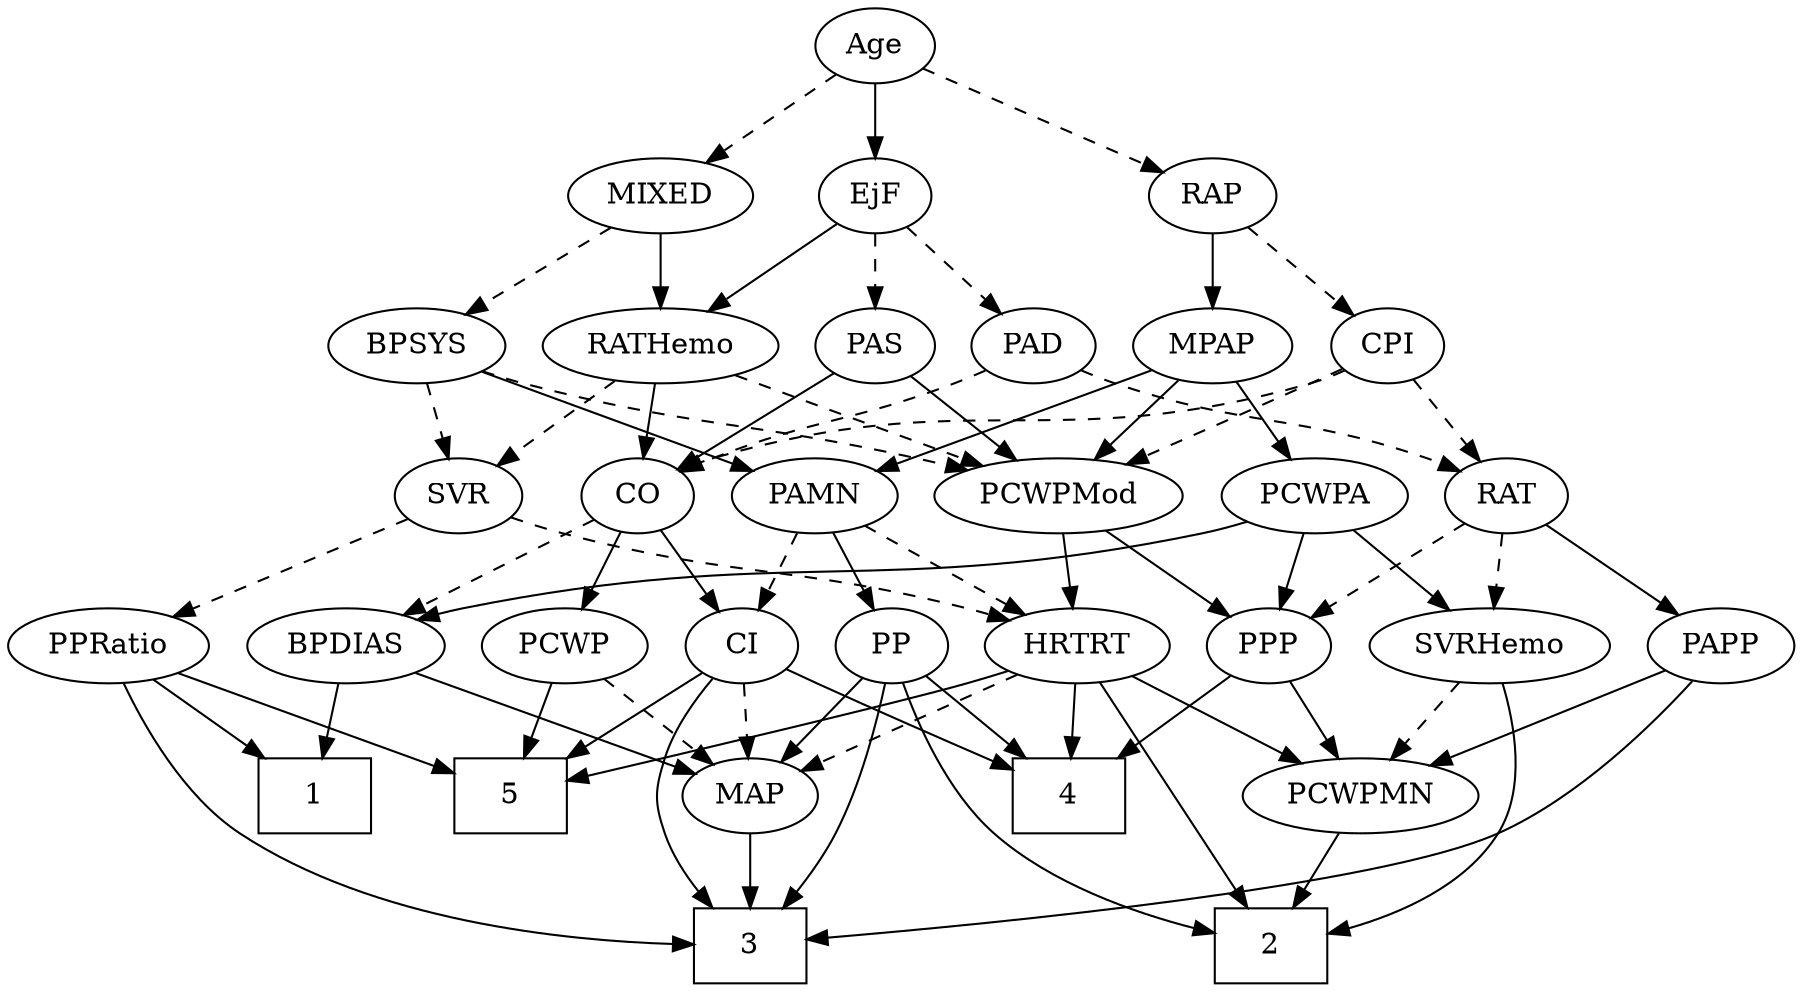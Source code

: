strict digraph {
	graph [bb="0,0,783.69,468"];
	node [label="\N"];
	1	[height=0.5,
		pos="115.65,90",
		shape=box,
		width=0.75];
	2	[height=0.5,
		pos="577.65,18",
		shape=box,
		width=0.75];
	3	[height=0.5,
		pos="333.65,18",
		shape=box,
		width=0.75];
	4	[height=0.5,
		pos="426.65,90",
		shape=box,
		width=0.75];
	5	[height=0.5,
		pos="194.65,90",
		shape=box,
		width=0.75];
	Age	[height=0.5,
		pos="354.65,450",
		width=0.75];
	EjF	[height=0.5,
		pos="354.65,378",
		width=0.75];
	Age -> EjF	[pos="e,354.65,396.1 354.65,431.7 354.65,423.98 354.65,414.71 354.65,406.11",
		style=solid];
	RAP	[height=0.5,
		pos="510.65,378",
		width=0.77632];
	Age -> RAP	[pos="e,488.38,388.99 376.34,439.27 403,427.3 448.47,406.9 479.03,393.19",
		style=dashed];
	MIXED	[height=0.5,
		pos="260.65,378",
		width=1.1193];
	Age -> MIXED	[pos="e,280.53,393.8 336.97,435.83 323.41,425.74 304.45,411.62 288.81,399.98",
		style=dashed];
	PAD	[height=0.5,
		pos="428.65,306",
		width=0.79437];
	EjF -> PAD	[pos="e,413.44,321.38 369.62,362.83 380.08,352.94 394.24,339.55 406.07,328.36",
		style=dashed];
	PAS	[height=0.5,
		pos="354.65,306",
		width=0.75];
	EjF -> PAS	[pos="e,354.65,324.1 354.65,359.7 354.65,351.98 354.65,342.71 354.65,334.11",
		style=dashed];
	RATHemo	[height=0.5,
		pos="260.65,306",
		width=1.3721];
	EjF -> RATHemo	[pos="e,281.53,322.55 336.97,363.83 323.68,353.94 305.2,340.18 289.75,328.67",
		style=solid];
	MPAP	[height=0.5,
		pos="510.65,306",
		width=0.97491];
	RAP -> MPAP	[pos="e,510.65,324.1 510.65,359.7 510.65,351.98 510.65,342.71 510.65,334.11",
		style=solid];
	CPI	[height=0.5,
		pos="590.65,306",
		width=0.75];
	RAP -> CPI	[pos="e,574.75,320.91 526.84,362.83 538.41,352.71 554.15,338.93 567.11,327.59",
		style=dashed];
	BPSYS	[height=0.5,
		pos="155.65,306",
		width=1.0471];
	MIXED -> BPSYS	[pos="e,176.76,321.08 239.14,362.67 223.61,352.31 202.44,338.2 185.3,326.77",
		style=dashed];
	MIXED -> RATHemo	[pos="e,260.65,324.1 260.65,359.7 260.65,351.98 260.65,342.71 260.65,334.11",
		style=solid];
	PAMN	[height=0.5,
		pos="333.65,234",
		width=1.011];
	MPAP -> PAMN	[pos="e,361.07,245.85 483.76,294.37 453.57,282.43 404.39,262.98 370.6,249.61",
		style=solid];
	PCWPMod	[height=0.5,
		pos="439.65,234",
		width=1.4443];
	MPAP -> PCWPMod	[pos="e,456.01,251.13 495.24,289.81 485.92,280.62 473.84,268.72 463.33,258.35",
		style=solid];
	PCWPA	[height=0.5,
		pos="551.65,234",
		width=1.1555];
	MPAP -> PCWPA	[pos="e,541.71,251.96 520.36,288.41 525.19,280.16 531.14,270.01 536.55,260.78",
		style=solid];
	BPSYS -> PAMN	[pos="e,306.16,245.81 183.85,293.91 214.37,281.91 263.14,262.73 296.7,249.53",
		style=solid];
	SVR	[height=0.5,
		pos="171.65,234",
		width=0.77632];
	BPSYS -> SVR	[pos="e,167.7,252.28 159.52,288.05 161.3,280.26 163.46,270.82 165.46,262.08",
		style=dashed];
	BPSYS -> PCWPMod	[pos="e,401.03,246.2 184.26,293.9 190.28,291.78 196.63,289.69 202.65,288 279.5,266.36 301.03,270.73 378.65,252 382.73,251.01 386.96,249.94 \
391.2,248.83",
		style=dashed];
	CO	[height=0.5,
		pos="252.65,234",
		width=0.75];
	PAD -> CO	[pos="e,273.81,245.43 406.27,294.63 401.17,292.36 395.75,290.04 390.65,288 346,270.17 333.11,270.29 288.65,252 286.82,251.25 284.96,250.46 \
283.09,249.64",
		style=dashed];
	RAT	[height=0.5,
		pos="638.65,234",
		width=0.75827];
	PAD -> RAT	[pos="e,617.6,245.72 450.91,294.32 456.01,292.07 461.47,289.83 466.65,288 525.6,267.16 543.91,273.44 602.65,252 604.5,251.32 606.38,250.59 \
608.27,249.81",
		style=dashed];
	BPDIAS	[height=0.5,
		pos="227.65,162",
		width=1.1735];
	CO -> BPDIAS	[pos="e,233.7,179.96 246.72,216.41 243.87,208.42 240.38,198.64 237.16,189.64",
		style=dashed];
	PCWP	[height=0.5,
		pos="132.65,162",
		width=0.97491];
	CO -> PCWP	[pos="e,154.94,176 232.83,221.44 214.08,210.5 185.62,193.9 163.83,181.19",
		style=solid];
	CI	[height=0.5,
		pos="314.65,162",
		width=0.75];
	CO -> CI	[pos="e,301.52,177.82 265.8,218.15 274.18,208.69 285.21,196.24 294.66,185.56",
		style=solid];
	PAS -> CO	[pos="e,270.72,247.41 336.41,292.49 320.46,281.54 297.08,265.49 279.08,253.14",
		style=solid];
	PAS -> PCWPMod	[pos="e,420.33,250.91 371.04,291.5 382.7,281.9 398.65,268.76 412.24,257.57",
		style=solid];
	PP	[height=0.5,
		pos="484.65,162",
		width=0.75];
	PAMN -> PP	[pos="e,463.34,173.1 359.71,221.07 383.04,210.37 418.17,194.22 448.65,180 450.43,179.17 452.27,178.31 454.12,177.44",
		style=solid];
	PAMN -> CI	[pos="e,319.2,179.79 329.05,216.05 326.9,208.14 324.29,198.54 321.89,189.69",
		style=dashed];
	HRTRT	[height=0.5,
		pos="399.65,162",
		width=1.1013];
	PAMN -> HRTRT	[pos="e,384.58,178.98 348.29,217.46 356.89,208.35 367.92,196.65 377.55,186.43",
		style=dashed];
	RATHemo -> CO	[pos="e,254.6,252.1 258.67,287.7 257.79,279.98 256.73,270.71 255.75,262.11",
		style=solid];
	RATHemo -> SVR	[pos="e,188.65,248.37 240.89,289.46 227.92,279.26 210.82,265.81 196.87,254.84",
		style=dashed];
	RATHemo -> PCWPMod	[pos="e,406.56,247.94 293.06,292.32 322.19,280.93 365.16,264.13 397.05,251.66",
		style=dashed];
	CPI -> CO	[pos="e,273.16,246.01 570.13,293.99 565.18,291.71 559.82,289.53 554.65,288 440.25,254.13 403.04,285.87 288.65,252 286.71,251.43 284.74,\
250.76 282.78,250.03",
		style=dashed];
	CPI -> RAT	[pos="e,627.8,250.82 601.54,289.12 607.61,280.26 615.31,269.04 622.11,259.12",
		style=dashed];
	CPI -> PCWPMod	[pos="e,469.95,248.87 569.34,294.9 564.51,292.62 559.41,290.22 554.65,288 529.54,276.29 501.29,263.27 479.07,253.06",
		style=dashed];
	SVRHemo	[height=0.5,
		pos="733.65,162",
		width=1.3902];
	RAT -> SVRHemo	[pos="e,712.54,178.55 656.52,219.83 669.94,209.94 688.62,196.18 704.23,184.67",
		style=dashed];
	PPP	[height=0.5,
		pos="556.65,162",
		width=0.75];
	RAT -> PPP	[pos="e,572.53,176.56 622.45,219.17 610.46,208.94 593.96,194.85 580.47,183.34",
		style=dashed];
	PAPP	[height=0.5,
		pos="633.65,162",
		width=0.88464];
	RAT -> PAPP	[pos="e,634.87,180.1 637.41,215.7 636.86,207.98 636.2,198.71 635.58,190.11",
		style=solid];
	PPRatio	[height=0.5,
		pos="39.646,162",
		width=1.1013];
	SVR -> PPRatio	[pos="e,64.515,176.19 150.73,221.91 129.97,210.9 97.822,193.85 73.439,180.92",
		style=dashed];
	SVR -> HRTRT	[pos="e,369.44,173.86 194.85,223.73 201.81,221.09 209.49,218.31 216.65,216 275.34,197.08 291.7,198.12 350.65,180 353.61,179.09 356.66,\
178.12 359.72,177.12",
		style=dashed];
	PCWPMod -> PPP	[pos="e,537.28,174.59 464.46,218.15 483.22,206.93 509,191.51 528.52,179.83",
		style=solid];
	PCWPMod -> HRTRT	[pos="e,409.24,179.79 429.96,216.05 425.25,207.8 419.48,197.7 414.24,188.54",
		style=solid];
	PCWPA -> SVRHemo	[pos="e,700.78,175.64 581.7,221.44 611.57,209.95 657.64,192.23 691.22,179.32",
		style=solid];
	PCWPA -> BPDIAS	[pos="e,258.7,174.23 520.86,221.85 514.25,219.71 507.26,217.63 500.65,216 403.59,192.12 375.71,203.88 278.65,180 275.28,179.17 271.82,\
178.23 268.36,177.22",
		style=solid];
	PCWPA -> PPP	[pos="e,555.42,180.1 552.88,215.7 553.43,207.98 554.1,198.71 554.71,190.11",
		style=solid];
	PCWPMN	[height=0.5,
		pos="635.65,90",
		width=1.3902];
	PCWPMN -> 2	[pos="e,592.1,36.447 621.9,72.411 614.96,64.031 606.38,53.682 598.64,44.332",
		style=solid];
	SVRHemo -> 2	[pos="e,605.07,25.334 730.05,143.83 725.13,124.19 714.56,92.164 694.65,72 672.79,49.871 640.02,36.122 614.71,28.191",
		style=solid];
	SVRHemo -> PCWPMN	[pos="e,657.34,106.49 711.9,145.46 698.32,135.77 680.65,123.15 665.74,112.5",
		style=dashed];
	BPDIAS -> 1	[pos="e,142.9,108.03 204.71,146.67 189.45,137.13 169.09,124.4 151.69,113.52",
		style=solid];
	MAP	[height=0.5,
		pos="274.65,90",
		width=0.84854];
	BPDIAS -> MAP	[pos="e,263.91,106.99 238.78,144.41 244.6,135.74 251.84,124.97 258.28,115.38",
		style=solid];
	MAP -> 3	[pos="e,318.93,36.461 287.74,73.465 294.95,64.906 304.09,54.069 312.31,44.32",
		style=solid];
	PP -> 2	[pos="e,566.43,36.133 494.95,145.26 510.9,120.92 541.7,73.891 560.88,44.607",
		style=solid];
	PP -> 3	[pos="e,360.8,22.811 484.83,143.86 484.13,124.25 480.11,92.25 462.65,72 439.24,44.855 399.76,31.381 370.63,24.844",
		style=solid];
	PP -> 4	[pos="e,440.84,108.13 472.06,145.81 464.88,137.14 455.69,126.05 447.46,116.12",
		style=solid];
	PP -> MAP	[pos="e,302.19,98.056 463.55,150.41 458.71,148.16 453.55,145.89 448.65,144 402.53,126.2 347.75,110.35 312.14,100.72",
		style=solid];
	PPP -> 4	[pos="e,454.06,105.76 536.33,150.06 516.79,139.54 486.8,123.39 463.12,110.64",
		style=solid];
	PPP -> PCWPMN	[pos="e,617.58,107.01 572.25,147.17 582.95,137.69 597.39,124.9 609.79,113.91",
		style=solid];
	PPRatio -> 1	[pos="e,96.96,108.21 56.513,145.46 66.155,136.58 78.459,125.25 89.344,115.23",
		style=solid];
	PPRatio -> 3	[pos="e,306.23,21.581 42.557,143.72 46.926,123.37 57.201,90.042 79.646,72 112.59,45.521 233.7,29.384 296.04,22.655",
		style=solid];
	PPRatio -> 5	[pos="e,167.44,103.29 66.645,148.81 91.939,137.38 129.94,120.22 157.98,107.56",
		style=solid];
	PCWP -> 5	[pos="e,179.33,108.29 146.72,145.12 154.38,136.46 164.05,125.55 172.68,115.8",
		style=solid];
	PCWP -> MAP	[pos="e,251.96,102.18 157.06,148.97 180.79,137.27 216.95,119.44 242.9,106.65",
		style=dashed];
	CI -> 3	[pos="e,331.35,36.189 316.94,143.87 320.18,119.67 326.13,75.211 329.98,46.393",
		style=solid];
	CI -> 4	[pos="e,399.56,107.93 333.65,149.13 349.27,139.36 371.85,125.25 390.85,113.37",
		style=solid];
	CI -> 5	[pos="e,221.68,106.77 294.83,149.44 277.36,139.25 251.47,124.14 230.38,111.85",
		style=solid];
	CI -> MAP	[pos="e,284.15,107.63 305.37,144.76 300.59,136.4 294.66,126.02 289.28,116.61",
		style=dashed];
	PAPP -> 3	[pos="e,360.66,26.579 614.26,147.56 586.64,128.83 533.97,94.657 485.65,72 447.52,54.121 401.61,38.926 370.29,29.451",
		style=solid];
	PAPP -> PCWPMN	[pos="e,635.16,108.1 634.14,143.7 634.36,135.98 634.63,126.71 634.87,118.11",
		style=solid];
	HRTRT -> 2	[pos="e,550.62,22.653 391.61,144.06 383.71,124.64 374.91,92.813 390.65,72 408.69,48.126 491.51,31.891 540.68,24.171",
		style=solid];
	HRTRT -> 4	[pos="e,419.98,108.28 406.18,144.05 409.22,136.18 412.91,126.62 416.31,117.79",
		style=solid];
	HRTRT -> 5	[pos="e,222.04,103.07 369.38,150.32 363.19,148.19 356.72,146 350.65,144 299.36,127.15 285.33,126.58 234.65,108 233.62,107.62 232.58,107.23 \
231.53,106.84",
		style=solid];
	HRTRT -> PCWPMN	[pos="e,596.41,101.41 429.88,150.21 436.06,148.08 442.55,145.92 448.65,144 495.18,129.35 548.8,114.34 586.66,104.05",
		style=solid];
	HRTRT -> MAP	[pos="e,296.17,103.05 375.55,147.5 355.43,136.24 326.66,120.13 304.98,107.99",
		style=dashed];
}
